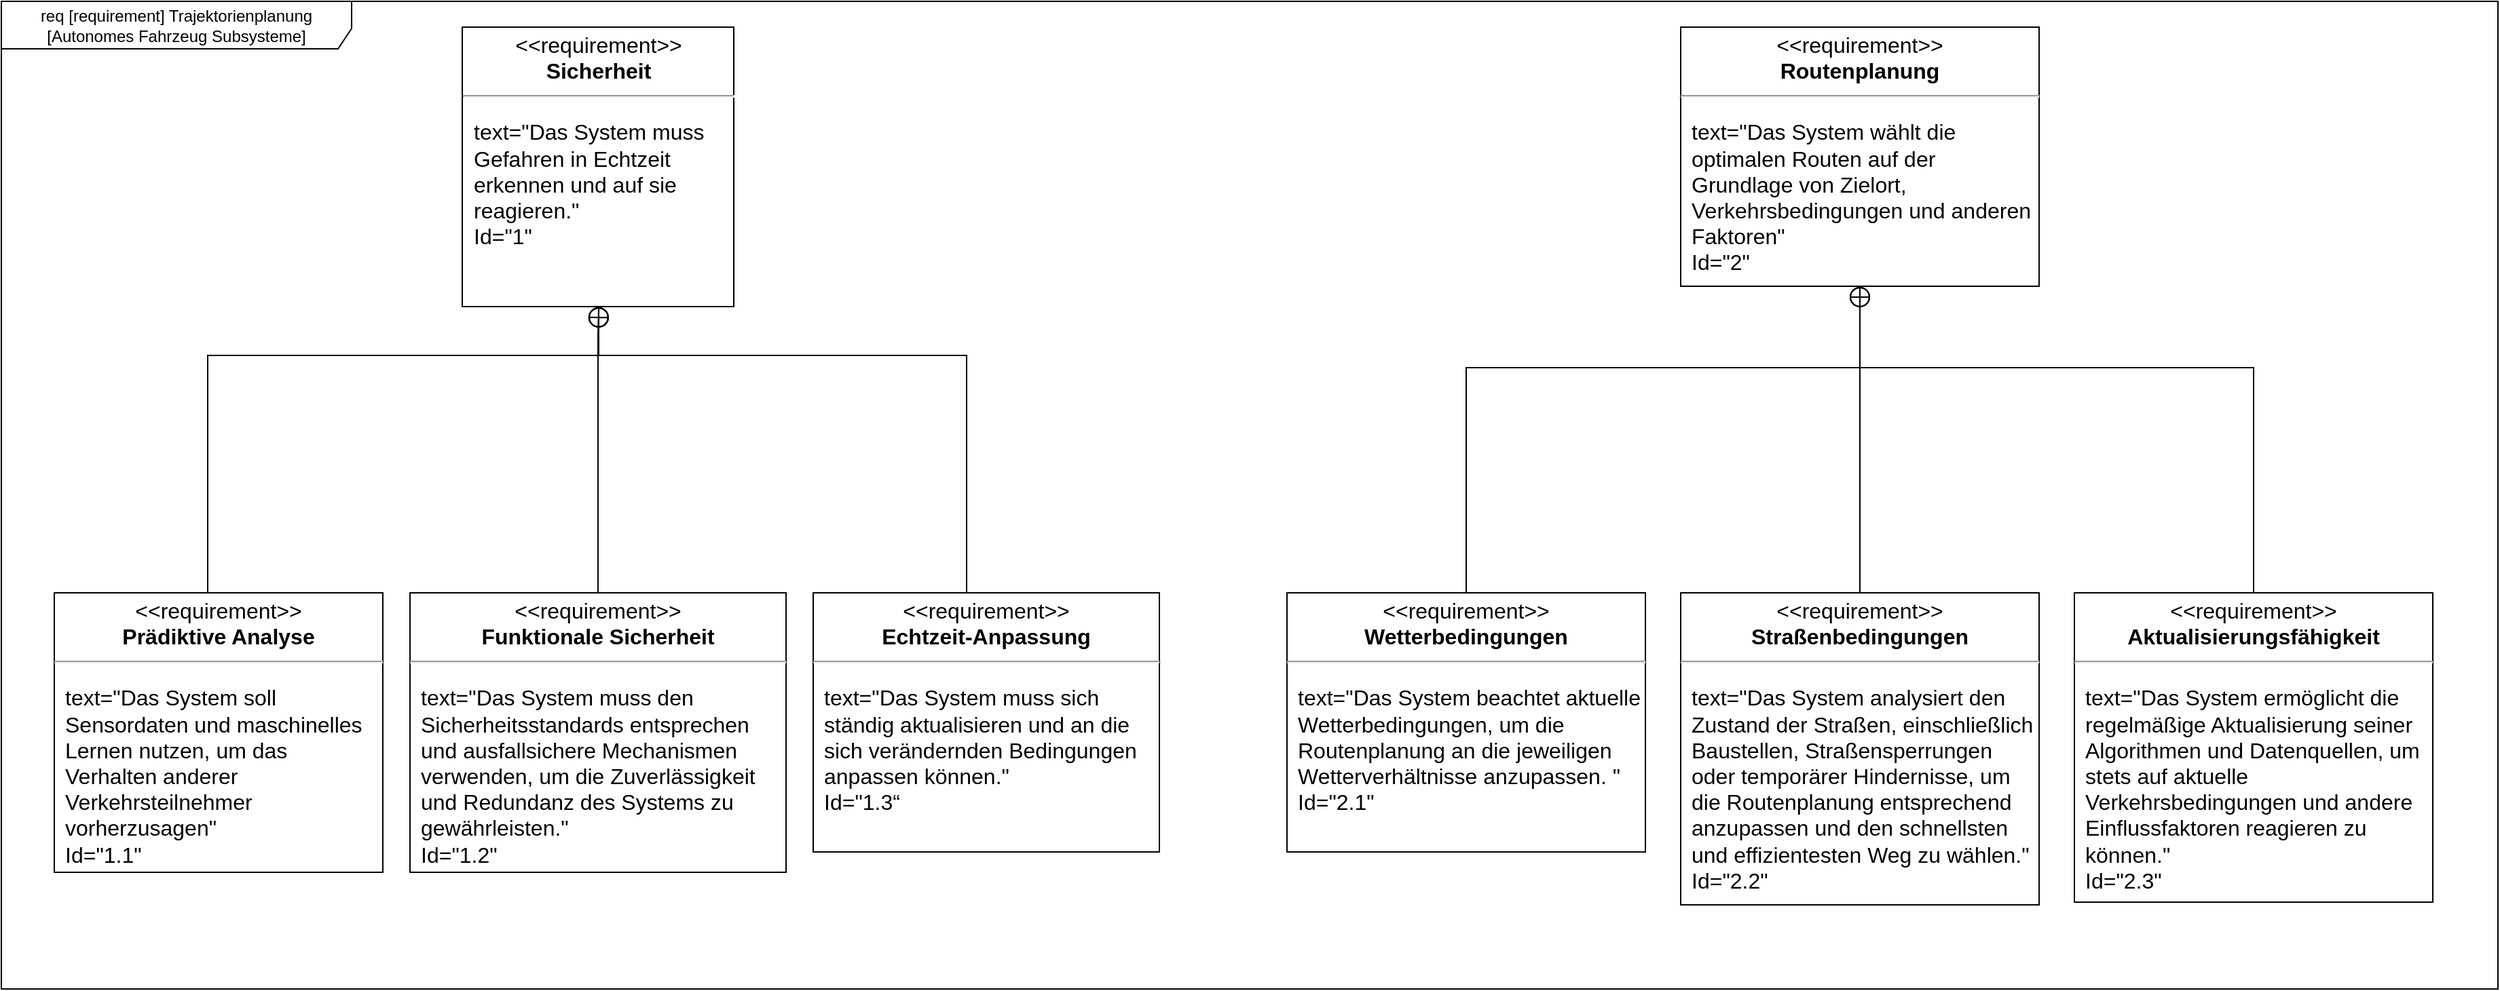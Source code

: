 <mxfile version="22.1.22" type="device">
  <diagram name="Seite-1" id="H4-vhZKG2-ZiEAjaF5Ar">
    <mxGraphModel dx="4571" dy="2522" grid="0" gridSize="10" guides="1" tooltips="1" connect="1" arrows="1" fold="1" page="0" pageScale="1" pageWidth="827" pageHeight="1169" math="0" shadow="0">
      <root>
        <mxCell id="0" />
        <mxCell id="1" parent="0" />
        <mxCell id="fWU5p7PfZmMQM1h351pz-2" value="&lt;p style=&quot;margin:0px;margin-top:4px;text-align:center;&quot;&gt;&amp;lt;&amp;lt;requirement&amp;gt;&amp;gt;&lt;br&gt;&lt;b&gt;Sicherheit&lt;/b&gt;&lt;/p&gt;&lt;hr&gt;&lt;p&gt;&lt;/p&gt;&lt;p style=&quot;margin:0px;margin-left:8px;text-align:left;&quot;&gt;text=&quot;Das System muss Gefahren in Echtzeit erkennen und auf sie reagieren.&quot;&lt;br&gt;Id=&quot;1&quot;&lt;/p&gt;" style="shape=rect;overflow=fill;html=1;whiteSpace=wrap;align=center;fontSize=16;" parent="1" vertex="1">
          <mxGeometry x="-91.5" y="-174" width="200" height="206" as="geometry" />
        </mxCell>
        <mxCell id="fWU5p7PfZmMQM1h351pz-3" value="&lt;p style=&quot;margin:0px;margin-top:4px;text-align:center;&quot;&gt;&amp;lt;&amp;lt;requirement&amp;gt;&amp;gt;&lt;br&gt;&lt;b&gt;Routenplanung&lt;/b&gt;&lt;/p&gt;&lt;hr&gt;&lt;p&gt;&lt;/p&gt;&lt;p style=&quot;margin:0px;margin-left:8px;text-align:left;&quot;&gt;text=&quot;Das System wählt die optimalen Routen auf der Grundlage von Zielort, Verkehrsbedingungen und anderen Faktoren&quot;&lt;br&gt;Id=&quot;2&quot;&lt;/p&gt;&lt;p style=&quot;margin:0px;margin-left:8px;text-align:left;&quot;&gt;&lt;br&gt;&lt;/p&gt;&lt;p style=&quot;margin:0px;margin-left:8px;text-align:left;&quot;&gt;&lt;br&gt;&lt;/p&gt;" style="shape=rect;overflow=fill;html=1;whiteSpace=wrap;align=center;fontSize=16;" parent="1" vertex="1">
          <mxGeometry x="806" y="-174" width="264" height="191" as="geometry" />
        </mxCell>
        <mxCell id="PmRN2bCEu7-0zxg3q_O8-4" style="edgeStyle=orthogonalEdgeStyle;rounded=0;orthogonalLoop=1;jettySize=auto;html=1;endArrow=circlePlus;endFill=0;" edge="1" parent="1" source="fWU5p7PfZmMQM1h351pz-5" target="fWU5p7PfZmMQM1h351pz-2">
          <mxGeometry relative="1" as="geometry">
            <Array as="points">
              <mxPoint x="-279" y="68" />
              <mxPoint x="9" y="68" />
            </Array>
          </mxGeometry>
        </mxCell>
        <mxCell id="fWU5p7PfZmMQM1h351pz-5" value="&lt;p style=&quot;margin:0px;margin-top:4px;text-align:center;&quot;&gt;&amp;lt;&amp;lt;requirement&amp;gt;&amp;gt;&lt;br&gt;&lt;b&gt;Prädiktive Analyse&lt;/b&gt;&lt;br&gt;&lt;/p&gt;&lt;hr&gt;&lt;p&gt;&lt;/p&gt;&lt;p style=&quot;margin:0px;margin-left:8px;text-align:left;&quot;&gt;text=&quot;Das System soll Sensordaten und maschinelles Lernen nutzen, um das Verhalten anderer Verkehrsteilnehmer vorherzusagen&quot;&lt;br&gt;Id=&quot;1.1&quot;&lt;/p&gt;" style="shape=rect;overflow=fill;html=1;whiteSpace=wrap;align=center;fontSize=16;" parent="1" vertex="1">
          <mxGeometry x="-392" y="243" width="242" height="206" as="geometry" />
        </mxCell>
        <mxCell id="PmRN2bCEu7-0zxg3q_O8-5" style="edgeStyle=orthogonalEdgeStyle;rounded=0;orthogonalLoop=1;jettySize=auto;html=1;endArrow=circlePlus;endFill=0;" edge="1" parent="1" source="fWU5p7PfZmMQM1h351pz-6" target="fWU5p7PfZmMQM1h351pz-2">
          <mxGeometry relative="1" as="geometry">
            <Array as="points">
              <mxPoint x="280" y="68" />
              <mxPoint x="9" y="68" />
            </Array>
          </mxGeometry>
        </mxCell>
        <mxCell id="fWU5p7PfZmMQM1h351pz-6" value="&lt;p style=&quot;margin:0px;margin-top:4px;text-align:center;&quot;&gt;&amp;lt;&amp;lt;requirement&amp;gt;&amp;gt;&lt;br&gt;&lt;b&gt;Echtzeit-Anpassung&lt;/b&gt;&lt;br&gt;&lt;/p&gt;&lt;hr&gt;&lt;p&gt;&lt;/p&gt;&lt;p style=&quot;margin:0px;margin-left:8px;text-align:left;&quot;&gt;text=&quot;Das System muss sich ständig aktualisieren und an die sich verändernden Bedingungen anpassen können.&quot;&lt;br&gt;Id=&quot;1.3“&lt;/p&gt;" style="shape=rect;overflow=fill;html=1;whiteSpace=wrap;align=center;fontSize=16;" parent="1" vertex="1">
          <mxGeometry x="167" y="243" width="255" height="191" as="geometry" />
        </mxCell>
        <mxCell id="PmRN2bCEu7-0zxg3q_O8-3" style="edgeStyle=orthogonalEdgeStyle;rounded=0;orthogonalLoop=1;jettySize=auto;html=1;endArrow=circlePlus;endFill=0;" edge="1" parent="1" source="61W9xjHxhKiY_UhaflmL-4" target="fWU5p7PfZmMQM1h351pz-2">
          <mxGeometry relative="1" as="geometry">
            <Array as="points">
              <mxPoint x="8" y="53" />
              <mxPoint x="9" y="53" />
            </Array>
          </mxGeometry>
        </mxCell>
        <mxCell id="61W9xjHxhKiY_UhaflmL-4" value="&lt;p style=&quot;margin:0px;margin-top:4px;text-align:center;&quot;&gt;&amp;lt;&amp;lt;requirement&amp;gt;&amp;gt;&lt;br&gt;&lt;b&gt;Funktionale Sicherheit&lt;/b&gt;&lt;br&gt;&lt;/p&gt;&lt;hr&gt;&lt;p&gt;&lt;/p&gt;&lt;p style=&quot;margin:0px;margin-left:8px;text-align:left;&quot;&gt;text=&quot;&lt;span style=&quot;caret-color: rgb(55, 65, 81); -webkit-text-size-adjust: 100%;&quot;&gt;Das System muss den Sicherheitsstandards entsprechen und ausfallsichere Mechanismen verwenden, um die Zuverlässigkeit und Redundanz des Systems zu gewährleisten.&lt;/span&gt;&quot;&lt;/p&gt;&lt;p style=&quot;margin:0px;margin-left:8px;text-align:left;&quot;&gt;Id=&quot;1.2&quot;&lt;/p&gt;" style="shape=rect;overflow=fill;html=1;whiteSpace=wrap;align=center;fontSize=16;" parent="1" vertex="1">
          <mxGeometry x="-130" y="243" width="277" height="206" as="geometry" />
        </mxCell>
        <mxCell id="bklmaFfnvNQGVeUy5tc5-1" value="req [requirement] Trajektorienplanung [Autonomes Fahrzeug Subsysteme]" style="shape=umlFrame;whiteSpace=wrap;html=1;pointerEvents=0;width=258;height=35;" parent="1" vertex="1">
          <mxGeometry x="-431" y="-193" width="1839" height="728" as="geometry" />
        </mxCell>
        <mxCell id="PmRN2bCEu7-0zxg3q_O8-6" style="edgeStyle=orthogonalEdgeStyle;rounded=0;orthogonalLoop=1;jettySize=auto;html=1;endArrow=circlePlus;endFill=0;" edge="1" parent="1" source="fWU5p7PfZmMQM1h351pz-5" target="fWU5p7PfZmMQM1h351pz-2">
          <mxGeometry relative="1" as="geometry">
            <mxPoint x="-279" y="243" as="sourcePoint" />
            <mxPoint x="9" y="32" as="targetPoint" />
            <Array as="points">
              <mxPoint x="-279" y="68" />
              <mxPoint x="9" y="68" />
            </Array>
          </mxGeometry>
        </mxCell>
        <mxCell id="PmRN2bCEu7-0zxg3q_O8-10" style="edgeStyle=orthogonalEdgeStyle;rounded=0;orthogonalLoop=1;jettySize=auto;html=1;endArrow=circlePlus;endFill=0;" edge="1" parent="1" source="PmRN2bCEu7-0zxg3q_O8-7" target="fWU5p7PfZmMQM1h351pz-3">
          <mxGeometry relative="1" as="geometry">
            <Array as="points">
              <mxPoint x="648" y="77" />
              <mxPoint x="938" y="77" />
            </Array>
          </mxGeometry>
        </mxCell>
        <mxCell id="PmRN2bCEu7-0zxg3q_O8-7" value="&lt;p style=&quot;margin:0px;margin-top:4px;text-align:center;&quot;&gt;&amp;lt;&amp;lt;requirement&amp;gt;&amp;gt;&lt;br&gt;&lt;b&gt;Wetterbedingungen&lt;/b&gt;&lt;/p&gt;&lt;hr&gt;&lt;p&gt;&lt;/p&gt;&lt;p style=&quot;margin:0px;margin-left:8px;text-align:left;&quot;&gt;text=&quot;Das System beachtet aktuelle Wetterbedingungen, um die Routenplanung an die jeweiligen Wetterverhältnisse anzupassen. &quot;&lt;br&gt;Id=&quot;2.1&quot;&lt;/p&gt;&lt;p style=&quot;margin:0px;margin-left:8px;text-align:left;&quot;&gt;&lt;br&gt;&lt;/p&gt;&lt;p style=&quot;margin:0px;margin-left:8px;text-align:left;&quot;&gt;&lt;br&gt;&lt;/p&gt;" style="shape=rect;overflow=fill;html=1;whiteSpace=wrap;align=center;fontSize=16;" vertex="1" parent="1">
          <mxGeometry x="516" y="243" width="264" height="191" as="geometry" />
        </mxCell>
        <mxCell id="PmRN2bCEu7-0zxg3q_O8-11" style="edgeStyle=orthogonalEdgeStyle;rounded=0;orthogonalLoop=1;jettySize=auto;html=1;endArrow=circlePlus;endFill=0;" edge="1" parent="1" source="PmRN2bCEu7-0zxg3q_O8-8" target="fWU5p7PfZmMQM1h351pz-3">
          <mxGeometry relative="1" as="geometry" />
        </mxCell>
        <mxCell id="PmRN2bCEu7-0zxg3q_O8-8" value="&lt;p style=&quot;margin:0px;margin-top:4px;text-align:center;&quot;&gt;&amp;lt;&amp;lt;requirement&amp;gt;&amp;gt;&lt;br&gt;&lt;b&gt;Straßenbedingungen&lt;/b&gt;&lt;/p&gt;&lt;hr&gt;&lt;p&gt;&lt;/p&gt;&lt;p style=&quot;margin:0px;margin-left:8px;text-align:left;&quot;&gt;text=&quot;Das System analysiert den Zustand der Straßen, einschließlich Baustellen, Straßensperrungen oder temporärer Hindernisse, um die Routenplanung entsprechend anzupassen und den schnellsten und effizientesten Weg zu wählen.&quot;&lt;br&gt;Id=&quot;2.2&quot;&lt;/p&gt;&lt;p style=&quot;margin:0px;margin-left:8px;text-align:left;&quot;&gt;&lt;br&gt;&lt;/p&gt;&lt;p style=&quot;margin:0px;margin-left:8px;text-align:left;&quot;&gt;&lt;br&gt;&lt;/p&gt;" style="shape=rect;overflow=fill;html=1;whiteSpace=wrap;align=center;fontSize=16;" vertex="1" parent="1">
          <mxGeometry x="806" y="243" width="264" height="230" as="geometry" />
        </mxCell>
        <mxCell id="PmRN2bCEu7-0zxg3q_O8-12" style="edgeStyle=orthogonalEdgeStyle;rounded=0;orthogonalLoop=1;jettySize=auto;html=1;endArrow=circlePlus;endFill=0;" edge="1" parent="1" source="PmRN2bCEu7-0zxg3q_O8-9" target="fWU5p7PfZmMQM1h351pz-3">
          <mxGeometry relative="1" as="geometry">
            <Array as="points">
              <mxPoint x="1228" y="77" />
              <mxPoint x="938" y="77" />
            </Array>
          </mxGeometry>
        </mxCell>
        <mxCell id="PmRN2bCEu7-0zxg3q_O8-9" value="&lt;p style=&quot;margin:0px;margin-top:4px;text-align:center;&quot;&gt;&amp;lt;&amp;lt;requirement&amp;gt;&amp;gt;&lt;br&gt;&lt;b&gt;Aktualisierungsfähigkeit&lt;/b&gt;&lt;/p&gt;&lt;hr&gt;&lt;p&gt;&lt;/p&gt;&lt;p style=&quot;margin:0px;margin-left:8px;text-align:left;&quot;&gt;text=&quot;Das System ermöglicht die regelmäßige Aktualisierung seiner Algorithmen und Datenquellen, um stets auf aktuelle Verkehrsbedingungen und andere Einflussfaktoren reagieren zu können.&quot;&lt;br&gt;Id=&quot;2.3&quot;&lt;/p&gt;&lt;p style=&quot;margin:0px;margin-left:8px;text-align:left;&quot;&gt;&lt;br&gt;&lt;/p&gt;&lt;p style=&quot;margin:0px;margin-left:8px;text-align:left;&quot;&gt;&lt;br&gt;&lt;/p&gt;" style="shape=rect;overflow=fill;html=1;whiteSpace=wrap;align=center;fontSize=16;" vertex="1" parent="1">
          <mxGeometry x="1096" y="243" width="264" height="228" as="geometry" />
        </mxCell>
      </root>
    </mxGraphModel>
  </diagram>
</mxfile>

